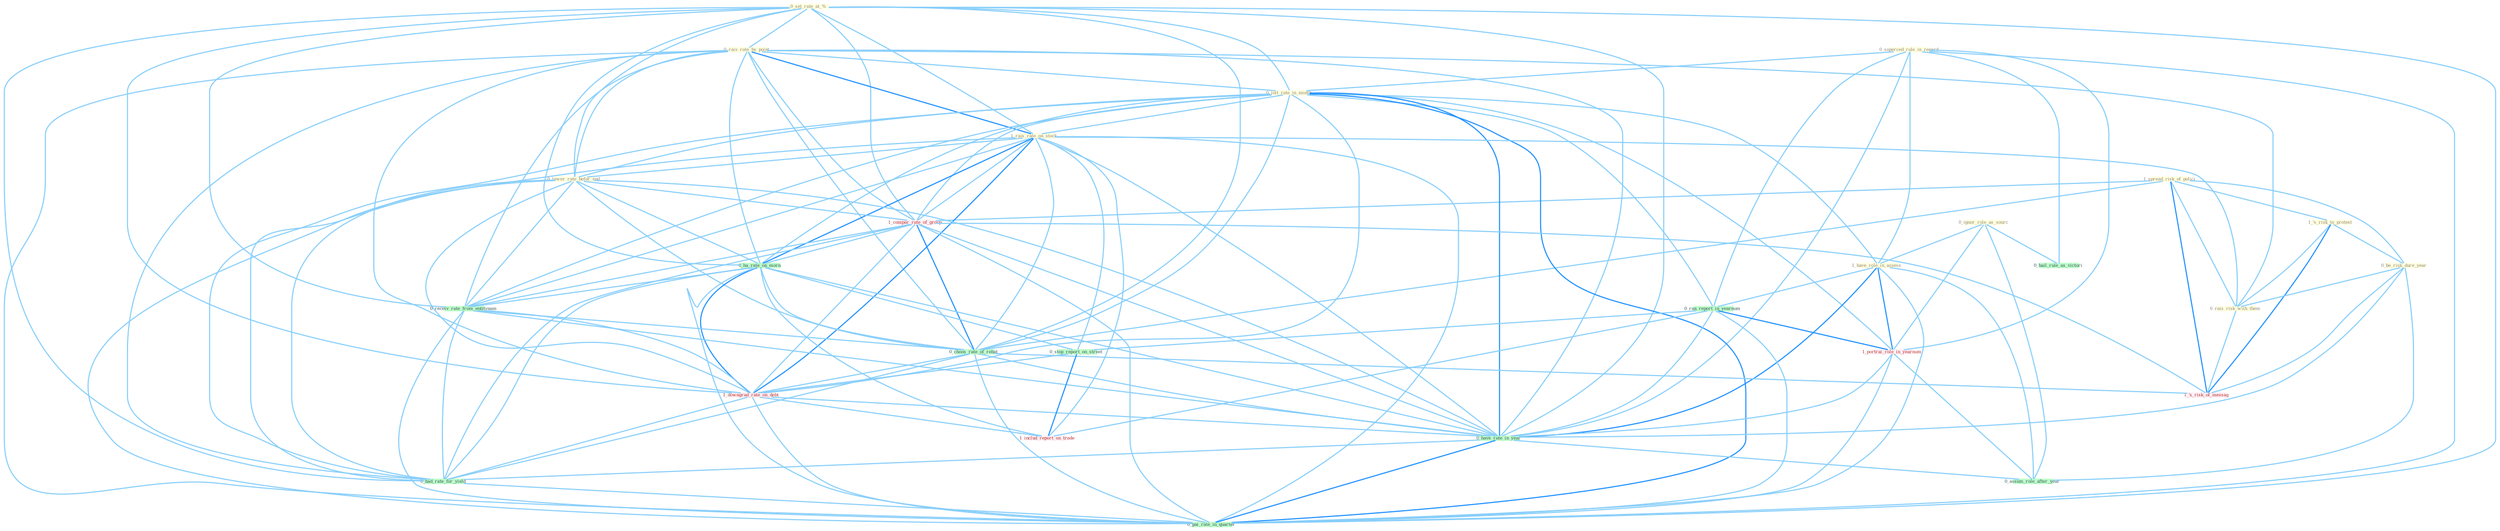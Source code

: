 Graph G{ 
    node
    [shape=polygon,style=filled,width=.5,height=.06,color="#BDFCC9",fixedsize=true,fontsize=4,
    fontcolor="#2f4f4f"];
    {node
    [color="#ffffe0", fontcolor="#8b7d6b"] "0_superced_rule_in_regard " "0_ignor_role_as_sourc " "0_set_rate_at_% " "1_spread_risk_of_polici " "1_'s_risk_to_protest " "0_rais_rate_by_point " "0_jolt_rate_in_month " "1_rais_rate_on_stock " "1_have_role_in_assess " "0_lower_rate_befor_end " "0_be_risk_dure_year " "0_rais_risk_with_them "}
{node [color="#fff0f5", fontcolor="#b22222"] "1_compar_rate_of_group " "1_downgrad_rate_on_debt " "1_'s_risk_of_messag " "1_portrai_role_in_yearnum " "1_includ_report_on_trade "}
edge [color="#B0E2FF"];

	"0_superced_rule_in_regard " -- "0_jolt_rate_in_month " [w="1", color="#87cefa" ];
	"0_superced_rule_in_regard " -- "1_have_role_in_assess " [w="1", color="#87cefa" ];
	"0_superced_rule_in_regard " -- "0_ran_report_in_yearnum " [w="1", color="#87cefa" ];
	"0_superced_rule_in_regard " -- "1_portrai_role_in_yearnum " [w="1", color="#87cefa" ];
	"0_superced_rule_in_regard " -- "0_have_rate_in_year " [w="1", color="#87cefa" ];
	"0_superced_rule_in_regard " -- "0_hail_rule_as_victori " [w="1", color="#87cefa" ];
	"0_superced_rule_in_regard " -- "0_pai_rate_in_quarter " [w="1", color="#87cefa" ];
	"0_ignor_role_as_sourc " -- "1_have_role_in_assess " [w="1", color="#87cefa" ];
	"0_ignor_role_as_sourc " -- "1_portrai_role_in_yearnum " [w="1", color="#87cefa" ];
	"0_ignor_role_as_sourc " -- "0_assum_role_after_year " [w="1", color="#87cefa" ];
	"0_ignor_role_as_sourc " -- "0_hail_rule_as_victori " [w="1", color="#87cefa" ];
	"0_set_rate_at_% " -- "0_rais_rate_by_point " [w="1", color="#87cefa" ];
	"0_set_rate_at_% " -- "0_jolt_rate_in_month " [w="1", color="#87cefa" ];
	"0_set_rate_at_% " -- "1_rais_rate_on_stock " [w="1", color="#87cefa" ];
	"0_set_rate_at_% " -- "0_lower_rate_befor_end " [w="1", color="#87cefa" ];
	"0_set_rate_at_% " -- "1_compar_rate_of_group " [w="1", color="#87cefa" ];
	"0_set_rate_at_% " -- "0_ha_rate_on_morn " [w="1", color="#87cefa" ];
	"0_set_rate_at_% " -- "0_receiv_rate_from_entitynam " [w="1", color="#87cefa" ];
	"0_set_rate_at_% " -- "0_choos_rate_of_rebat " [w="1", color="#87cefa" ];
	"0_set_rate_at_% " -- "1_downgrad_rate_on_debt " [w="1", color="#87cefa" ];
	"0_set_rate_at_% " -- "0_have_rate_in_year " [w="1", color="#87cefa" ];
	"0_set_rate_at_% " -- "0_had_rate_for_yield " [w="1", color="#87cefa" ];
	"0_set_rate_at_% " -- "0_pai_rate_in_quarter " [w="1", color="#87cefa" ];
	"1_spread_risk_of_polici " -- "1_'s_risk_to_protest " [w="1", color="#87cefa" ];
	"1_spread_risk_of_polici " -- "0_be_risk_dure_year " [w="1", color="#87cefa" ];
	"1_spread_risk_of_polici " -- "0_rais_risk_with_them " [w="1", color="#87cefa" ];
	"1_spread_risk_of_polici " -- "1_compar_rate_of_group " [w="1", color="#87cefa" ];
	"1_spread_risk_of_polici " -- "0_choos_rate_of_rebat " [w="1", color="#87cefa" ];
	"1_spread_risk_of_polici " -- "1_'s_risk_of_messag " [w="2", color="#1e90ff" , len=0.8];
	"1_'s_risk_to_protest " -- "0_be_risk_dure_year " [w="1", color="#87cefa" ];
	"1_'s_risk_to_protest " -- "0_rais_risk_with_them " [w="1", color="#87cefa" ];
	"1_'s_risk_to_protest " -- "1_'s_risk_of_messag " [w="2", color="#1e90ff" , len=0.8];
	"0_rais_rate_by_point " -- "0_jolt_rate_in_month " [w="1", color="#87cefa" ];
	"0_rais_rate_by_point " -- "1_rais_rate_on_stock " [w="2", color="#1e90ff" , len=0.8];
	"0_rais_rate_by_point " -- "0_lower_rate_befor_end " [w="1", color="#87cefa" ];
	"0_rais_rate_by_point " -- "0_rais_risk_with_them " [w="1", color="#87cefa" ];
	"0_rais_rate_by_point " -- "1_compar_rate_of_group " [w="1", color="#87cefa" ];
	"0_rais_rate_by_point " -- "0_ha_rate_on_morn " [w="1", color="#87cefa" ];
	"0_rais_rate_by_point " -- "0_receiv_rate_from_entitynam " [w="1", color="#87cefa" ];
	"0_rais_rate_by_point " -- "0_choos_rate_of_rebat " [w="1", color="#87cefa" ];
	"0_rais_rate_by_point " -- "1_downgrad_rate_on_debt " [w="1", color="#87cefa" ];
	"0_rais_rate_by_point " -- "0_have_rate_in_year " [w="1", color="#87cefa" ];
	"0_rais_rate_by_point " -- "0_had_rate_for_yield " [w="1", color="#87cefa" ];
	"0_rais_rate_by_point " -- "0_pai_rate_in_quarter " [w="1", color="#87cefa" ];
	"0_jolt_rate_in_month " -- "1_rais_rate_on_stock " [w="1", color="#87cefa" ];
	"0_jolt_rate_in_month " -- "1_have_role_in_assess " [w="1", color="#87cefa" ];
	"0_jolt_rate_in_month " -- "0_lower_rate_befor_end " [w="1", color="#87cefa" ];
	"0_jolt_rate_in_month " -- "1_compar_rate_of_group " [w="1", color="#87cefa" ];
	"0_jolt_rate_in_month " -- "0_ran_report_in_yearnum " [w="1", color="#87cefa" ];
	"0_jolt_rate_in_month " -- "0_ha_rate_on_morn " [w="1", color="#87cefa" ];
	"0_jolt_rate_in_month " -- "0_receiv_rate_from_entitynam " [w="1", color="#87cefa" ];
	"0_jolt_rate_in_month " -- "0_choos_rate_of_rebat " [w="1", color="#87cefa" ];
	"0_jolt_rate_in_month " -- "1_downgrad_rate_on_debt " [w="1", color="#87cefa" ];
	"0_jolt_rate_in_month " -- "1_portrai_role_in_yearnum " [w="1", color="#87cefa" ];
	"0_jolt_rate_in_month " -- "0_have_rate_in_year " [w="2", color="#1e90ff" , len=0.8];
	"0_jolt_rate_in_month " -- "0_had_rate_for_yield " [w="1", color="#87cefa" ];
	"0_jolt_rate_in_month " -- "0_pai_rate_in_quarter " [w="2", color="#1e90ff" , len=0.8];
	"1_rais_rate_on_stock " -- "0_lower_rate_befor_end " [w="1", color="#87cefa" ];
	"1_rais_rate_on_stock " -- "0_rais_risk_with_them " [w="1", color="#87cefa" ];
	"1_rais_rate_on_stock " -- "1_compar_rate_of_group " [w="1", color="#87cefa" ];
	"1_rais_rate_on_stock " -- "0_ha_rate_on_morn " [w="2", color="#1e90ff" , len=0.8];
	"1_rais_rate_on_stock " -- "0_receiv_rate_from_entitynam " [w="1", color="#87cefa" ];
	"1_rais_rate_on_stock " -- "0_stop_report_on_street " [w="1", color="#87cefa" ];
	"1_rais_rate_on_stock " -- "0_choos_rate_of_rebat " [w="1", color="#87cefa" ];
	"1_rais_rate_on_stock " -- "1_downgrad_rate_on_debt " [w="2", color="#1e90ff" , len=0.8];
	"1_rais_rate_on_stock " -- "0_have_rate_in_year " [w="1", color="#87cefa" ];
	"1_rais_rate_on_stock " -- "1_includ_report_on_trade " [w="1", color="#87cefa" ];
	"1_rais_rate_on_stock " -- "0_had_rate_for_yield " [w="1", color="#87cefa" ];
	"1_rais_rate_on_stock " -- "0_pai_rate_in_quarter " [w="1", color="#87cefa" ];
	"1_have_role_in_assess " -- "0_ran_report_in_yearnum " [w="1", color="#87cefa" ];
	"1_have_role_in_assess " -- "1_portrai_role_in_yearnum " [w="2", color="#1e90ff" , len=0.8];
	"1_have_role_in_assess " -- "0_have_rate_in_year " [w="2", color="#1e90ff" , len=0.8];
	"1_have_role_in_assess " -- "0_assum_role_after_year " [w="1", color="#87cefa" ];
	"1_have_role_in_assess " -- "0_pai_rate_in_quarter " [w="1", color="#87cefa" ];
	"0_lower_rate_befor_end " -- "1_compar_rate_of_group " [w="1", color="#87cefa" ];
	"0_lower_rate_befor_end " -- "0_ha_rate_on_morn " [w="1", color="#87cefa" ];
	"0_lower_rate_befor_end " -- "0_receiv_rate_from_entitynam " [w="1", color="#87cefa" ];
	"0_lower_rate_befor_end " -- "0_choos_rate_of_rebat " [w="1", color="#87cefa" ];
	"0_lower_rate_befor_end " -- "1_downgrad_rate_on_debt " [w="1", color="#87cefa" ];
	"0_lower_rate_befor_end " -- "0_have_rate_in_year " [w="1", color="#87cefa" ];
	"0_lower_rate_befor_end " -- "0_had_rate_for_yield " [w="1", color="#87cefa" ];
	"0_lower_rate_befor_end " -- "0_pai_rate_in_quarter " [w="1", color="#87cefa" ];
	"0_be_risk_dure_year " -- "0_rais_risk_with_them " [w="1", color="#87cefa" ];
	"0_be_risk_dure_year " -- "1_'s_risk_of_messag " [w="1", color="#87cefa" ];
	"0_be_risk_dure_year " -- "0_have_rate_in_year " [w="1", color="#87cefa" ];
	"0_be_risk_dure_year " -- "0_assum_role_after_year " [w="1", color="#87cefa" ];
	"0_rais_risk_with_them " -- "1_'s_risk_of_messag " [w="1", color="#87cefa" ];
	"1_compar_rate_of_group " -- "0_ha_rate_on_morn " [w="1", color="#87cefa" ];
	"1_compar_rate_of_group " -- "0_receiv_rate_from_entitynam " [w="1", color="#87cefa" ];
	"1_compar_rate_of_group " -- "0_choos_rate_of_rebat " [w="2", color="#1e90ff" , len=0.8];
	"1_compar_rate_of_group " -- "1_downgrad_rate_on_debt " [w="1", color="#87cefa" ];
	"1_compar_rate_of_group " -- "1_'s_risk_of_messag " [w="1", color="#87cefa" ];
	"1_compar_rate_of_group " -- "0_have_rate_in_year " [w="1", color="#87cefa" ];
	"1_compar_rate_of_group " -- "0_had_rate_for_yield " [w="1", color="#87cefa" ];
	"1_compar_rate_of_group " -- "0_pai_rate_in_quarter " [w="1", color="#87cefa" ];
	"0_ran_report_in_yearnum " -- "0_stop_report_on_street " [w="1", color="#87cefa" ];
	"0_ran_report_in_yearnum " -- "1_portrai_role_in_yearnum " [w="2", color="#1e90ff" , len=0.8];
	"0_ran_report_in_yearnum " -- "0_have_rate_in_year " [w="1", color="#87cefa" ];
	"0_ran_report_in_yearnum " -- "1_includ_report_on_trade " [w="1", color="#87cefa" ];
	"0_ran_report_in_yearnum " -- "0_pai_rate_in_quarter " [w="1", color="#87cefa" ];
	"0_ha_rate_on_morn " -- "0_receiv_rate_from_entitynam " [w="1", color="#87cefa" ];
	"0_ha_rate_on_morn " -- "0_stop_report_on_street " [w="1", color="#87cefa" ];
	"0_ha_rate_on_morn " -- "0_choos_rate_of_rebat " [w="1", color="#87cefa" ];
	"0_ha_rate_on_morn " -- "1_downgrad_rate_on_debt " [w="2", color="#1e90ff" , len=0.8];
	"0_ha_rate_on_morn " -- "0_have_rate_in_year " [w="1", color="#87cefa" ];
	"0_ha_rate_on_morn " -- "1_includ_report_on_trade " [w="1", color="#87cefa" ];
	"0_ha_rate_on_morn " -- "0_had_rate_for_yield " [w="1", color="#87cefa" ];
	"0_ha_rate_on_morn " -- "0_pai_rate_in_quarter " [w="1", color="#87cefa" ];
	"0_receiv_rate_from_entitynam " -- "0_choos_rate_of_rebat " [w="1", color="#87cefa" ];
	"0_receiv_rate_from_entitynam " -- "1_downgrad_rate_on_debt " [w="1", color="#87cefa" ];
	"0_receiv_rate_from_entitynam " -- "0_have_rate_in_year " [w="1", color="#87cefa" ];
	"0_receiv_rate_from_entitynam " -- "0_had_rate_for_yield " [w="1", color="#87cefa" ];
	"0_receiv_rate_from_entitynam " -- "0_pai_rate_in_quarter " [w="1", color="#87cefa" ];
	"0_stop_report_on_street " -- "1_downgrad_rate_on_debt " [w="1", color="#87cefa" ];
	"0_stop_report_on_street " -- "1_includ_report_on_trade " [w="2", color="#1e90ff" , len=0.8];
	"0_choos_rate_of_rebat " -- "1_downgrad_rate_on_debt " [w="1", color="#87cefa" ];
	"0_choos_rate_of_rebat " -- "1_'s_risk_of_messag " [w="1", color="#87cefa" ];
	"0_choos_rate_of_rebat " -- "0_have_rate_in_year " [w="1", color="#87cefa" ];
	"0_choos_rate_of_rebat " -- "0_had_rate_for_yield " [w="1", color="#87cefa" ];
	"0_choos_rate_of_rebat " -- "0_pai_rate_in_quarter " [w="1", color="#87cefa" ];
	"1_downgrad_rate_on_debt " -- "0_have_rate_in_year " [w="1", color="#87cefa" ];
	"1_downgrad_rate_on_debt " -- "1_includ_report_on_trade " [w="1", color="#87cefa" ];
	"1_downgrad_rate_on_debt " -- "0_had_rate_for_yield " [w="1", color="#87cefa" ];
	"1_downgrad_rate_on_debt " -- "0_pai_rate_in_quarter " [w="1", color="#87cefa" ];
	"1_portrai_role_in_yearnum " -- "0_have_rate_in_year " [w="1", color="#87cefa" ];
	"1_portrai_role_in_yearnum " -- "0_assum_role_after_year " [w="1", color="#87cefa" ];
	"1_portrai_role_in_yearnum " -- "0_pai_rate_in_quarter " [w="1", color="#87cefa" ];
	"0_have_rate_in_year " -- "0_assum_role_after_year " [w="1", color="#87cefa" ];
	"0_have_rate_in_year " -- "0_had_rate_for_yield " [w="1", color="#87cefa" ];
	"0_have_rate_in_year " -- "0_pai_rate_in_quarter " [w="2", color="#1e90ff" , len=0.8];
	"0_had_rate_for_yield " -- "0_pai_rate_in_quarter " [w="1", color="#87cefa" ];
}